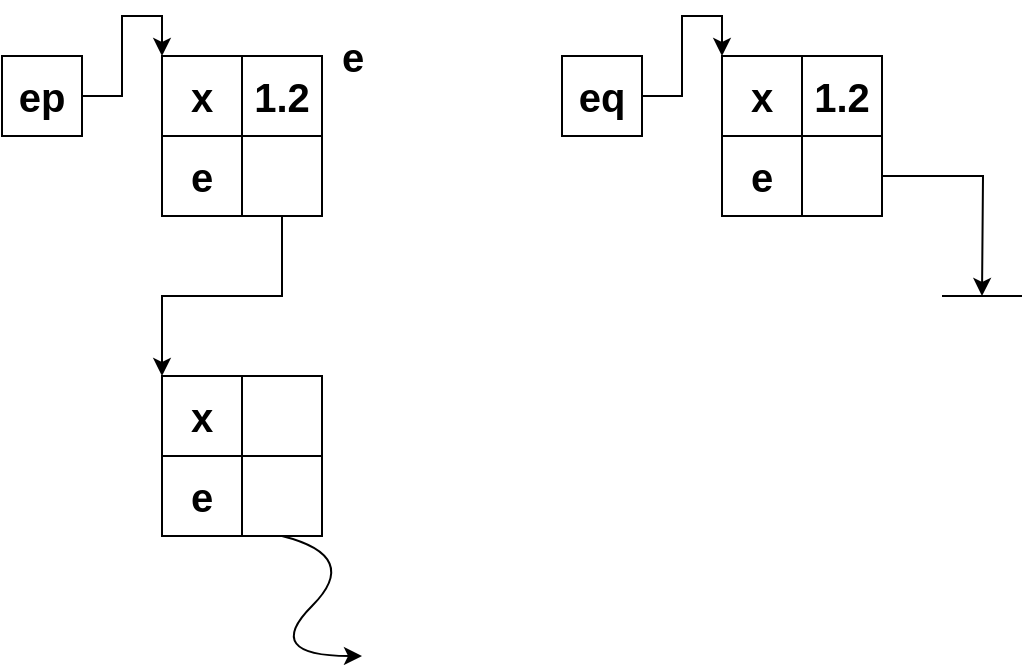 <mxfile version="24.7.7">
  <diagram name="Page-1" id="ia7Lk1zM3ax8yUVKVwZD">
    <mxGraphModel dx="794" dy="458" grid="1" gridSize="10" guides="1" tooltips="1" connect="1" arrows="1" fold="1" page="1" pageScale="1" pageWidth="850" pageHeight="1100" background="#ffffff" math="0" shadow="0">
      <root>
        <mxCell id="0" />
        <mxCell id="1" parent="0" />
        <mxCell id="NPMprlyEkeWt0jXilT0_-40" style="edgeStyle=orthogonalEdgeStyle;rounded=0;orthogonalLoop=1;jettySize=auto;html=1;entryX=0;entryY=0;entryDx=0;entryDy=0;" edge="1" parent="1" source="NPMprlyEkeWt0jXilT0_-11" target="NPMprlyEkeWt0jXilT0_-33">
          <mxGeometry relative="1" as="geometry" />
        </mxCell>
        <mxCell id="NPMprlyEkeWt0jXilT0_-11" value="ep" style="whiteSpace=wrap;html=1;aspect=fixed;fontSize=20;fontStyle=1" vertex="1" parent="1">
          <mxGeometry x="120" y="120" width="40" height="40" as="geometry" />
        </mxCell>
        <mxCell id="NPMprlyEkeWt0jXilT0_-41" style="edgeStyle=orthogonalEdgeStyle;rounded=0;orthogonalLoop=1;jettySize=auto;html=1;entryX=0;entryY=0;entryDx=0;entryDy=0;" edge="1" parent="1" source="NPMprlyEkeWt0jXilT0_-15" target="NPMprlyEkeWt0jXilT0_-39">
          <mxGeometry relative="1" as="geometry" />
        </mxCell>
        <mxCell id="NPMprlyEkeWt0jXilT0_-15" value="eq" style="whiteSpace=wrap;html=1;aspect=fixed;fontSize=20;fontStyle=1" vertex="1" parent="1">
          <mxGeometry x="400" y="120" width="40" height="40" as="geometry" />
        </mxCell>
        <mxCell id="NPMprlyEkeWt0jXilT0_-20" value="" style="endArrow=none;html=1;rounded=0;" edge="1" parent="1">
          <mxGeometry width="50" height="50" relative="1" as="geometry">
            <mxPoint x="590" y="240" as="sourcePoint" />
            <mxPoint x="630" y="240" as="targetPoint" />
          </mxGeometry>
        </mxCell>
        <mxCell id="NPMprlyEkeWt0jXilT0_-22" value="1.2" style="rounded=0;whiteSpace=wrap;html=1;fontSize=20;fontStyle=1;align=center;" vertex="1" parent="1">
          <mxGeometry x="240" y="120" width="40" height="40" as="geometry" />
        </mxCell>
        <mxCell id="NPMprlyEkeWt0jXilT0_-26" value="e" style="text;html=1;align=center;verticalAlign=middle;resizable=0;points=[];autosize=1;strokeColor=none;fillColor=none;fontSize=20;fontStyle=1" vertex="1" parent="1">
          <mxGeometry x="280" y="100" width="30" height="40" as="geometry" />
        </mxCell>
        <mxCell id="NPMprlyEkeWt0jXilT0_-31" value="" style="curved=1;endArrow=classic;html=1;rounded=0;exitX=0.5;exitY=1;exitDx=0;exitDy=0;" edge="1" parent="1">
          <mxGeometry width="50" height="50" relative="1" as="geometry">
            <mxPoint x="260" y="360" as="sourcePoint" />
            <mxPoint x="300" y="420" as="targetPoint" />
            <Array as="points">
              <mxPoint x="300" y="370" />
              <mxPoint x="250" y="420" />
            </Array>
          </mxGeometry>
        </mxCell>
        <mxCell id="NPMprlyEkeWt0jXilT0_-32" value="&lt;font style=&quot;font-size: 20px;&quot;&gt;&lt;b&gt;e&lt;/b&gt;&lt;/font&gt;" style="rounded=0;whiteSpace=wrap;html=1;rotation=0;" vertex="1" parent="1">
          <mxGeometry x="200" y="160" width="40" height="40" as="geometry" />
        </mxCell>
        <mxCell id="NPMprlyEkeWt0jXilT0_-47" style="edgeStyle=orthogonalEdgeStyle;rounded=0;orthogonalLoop=1;jettySize=auto;html=1;entryX=0;entryY=0;entryDx=0;entryDy=0;" edge="1" parent="1" source="NPMprlyEkeWt0jXilT0_-23" target="NPMprlyEkeWt0jXilT0_-46">
          <mxGeometry relative="1" as="geometry" />
        </mxCell>
        <mxCell id="NPMprlyEkeWt0jXilT0_-23" value="" style="rounded=0;whiteSpace=wrap;html=1;" vertex="1" parent="1">
          <mxGeometry x="240" y="160" width="40" height="40" as="geometry" />
        </mxCell>
        <mxCell id="NPMprlyEkeWt0jXilT0_-33" value="&lt;font style=&quot;font-size: 20px;&quot;&gt;&lt;b&gt;x&lt;/b&gt;&lt;/font&gt;" style="whiteSpace=wrap;html=1;aspect=fixed;" vertex="1" parent="1">
          <mxGeometry x="200" y="120" width="40" height="40" as="geometry" />
        </mxCell>
        <mxCell id="NPMprlyEkeWt0jXilT0_-36" value="1.2" style="rounded=0;whiteSpace=wrap;html=1;fontSize=20;fontStyle=1;align=center;" vertex="1" parent="1">
          <mxGeometry x="520" y="120" width="40" height="40" as="geometry" />
        </mxCell>
        <mxCell id="NPMprlyEkeWt0jXilT0_-37" value="&lt;font style=&quot;font-size: 20px;&quot;&gt;&lt;b&gt;e&lt;/b&gt;&lt;/font&gt;" style="rounded=0;whiteSpace=wrap;html=1;rotation=0;" vertex="1" parent="1">
          <mxGeometry x="480" y="160" width="40" height="40" as="geometry" />
        </mxCell>
        <mxCell id="NPMprlyEkeWt0jXilT0_-42" style="edgeStyle=orthogonalEdgeStyle;rounded=0;orthogonalLoop=1;jettySize=auto;html=1;" edge="1" parent="1" source="NPMprlyEkeWt0jXilT0_-38">
          <mxGeometry relative="1" as="geometry">
            <mxPoint x="610" y="240" as="targetPoint" />
          </mxGeometry>
        </mxCell>
        <mxCell id="NPMprlyEkeWt0jXilT0_-38" value="" style="rounded=0;whiteSpace=wrap;html=1;" vertex="1" parent="1">
          <mxGeometry x="520" y="160" width="40" height="40" as="geometry" />
        </mxCell>
        <mxCell id="NPMprlyEkeWt0jXilT0_-39" value="&lt;font style=&quot;font-size: 20px;&quot;&gt;&lt;b&gt;x&lt;/b&gt;&lt;/font&gt;" style="whiteSpace=wrap;html=1;aspect=fixed;" vertex="1" parent="1">
          <mxGeometry x="480" y="120" width="40" height="40" as="geometry" />
        </mxCell>
        <mxCell id="NPMprlyEkeWt0jXilT0_-43" value="" style="rounded=0;whiteSpace=wrap;html=1;fontSize=20;fontStyle=1;align=center;" vertex="1" parent="1">
          <mxGeometry x="240" y="280" width="40" height="40" as="geometry" />
        </mxCell>
        <mxCell id="NPMprlyEkeWt0jXilT0_-44" value="&lt;font style=&quot;font-size: 20px;&quot;&gt;&lt;b&gt;e&lt;/b&gt;&lt;/font&gt;" style="rounded=0;whiteSpace=wrap;html=1;rotation=0;" vertex="1" parent="1">
          <mxGeometry x="200" y="320" width="40" height="40" as="geometry" />
        </mxCell>
        <mxCell id="NPMprlyEkeWt0jXilT0_-45" value="" style="rounded=0;whiteSpace=wrap;html=1;" vertex="1" parent="1">
          <mxGeometry x="240" y="320" width="40" height="40" as="geometry" />
        </mxCell>
        <mxCell id="NPMprlyEkeWt0jXilT0_-46" value="&lt;font style=&quot;font-size: 20px;&quot;&gt;&lt;b&gt;x&lt;/b&gt;&lt;/font&gt;" style="whiteSpace=wrap;html=1;aspect=fixed;" vertex="1" parent="1">
          <mxGeometry x="200" y="280" width="40" height="40" as="geometry" />
        </mxCell>
      </root>
    </mxGraphModel>
  </diagram>
</mxfile>
